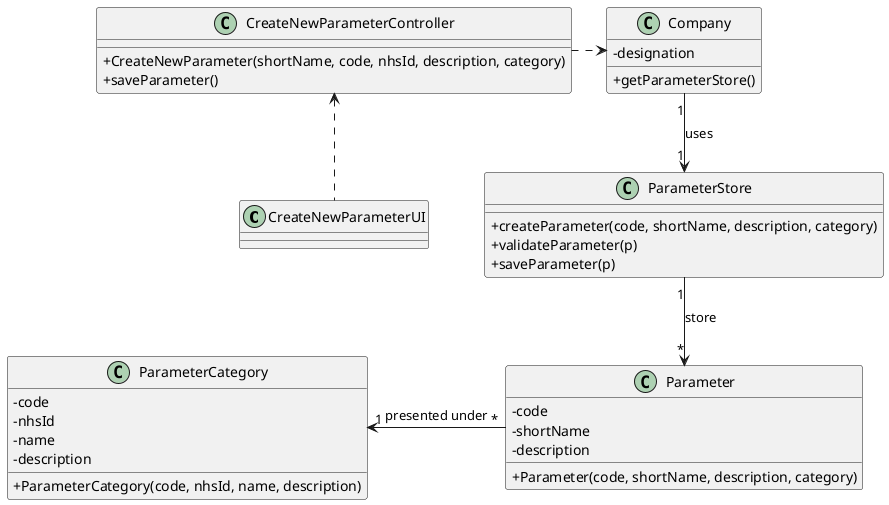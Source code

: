 @startuml
skinparam classAttributeIconSize 0

class CreateNewParameterUI{
}

class CreateNewParameterController{
    +CreateNewParameter(shortName, code, nhsId, description, category)
    +saveParameter()
}

class Company{
	-designation
	+getParameterStore()
}

class Parameter{
    -code
    -shortName
    -description
    +Parameter(code, shortName, description, category)
}

class ParameterStore{
    +createParameter(code, shortName, description, category)
    +validateParameter(p)
    +saveParameter(p)
}

class ParameterCategory{
    -code
    -nhsId
    -name
    -description
    +ParameterCategory(code, nhsId, name, description)
}

CreateNewParameterController <.down. CreateNewParameterUI
CreateNewParameterController .right.> Company
Company"1" --> "1"ParameterStore : uses
ParameterStore"1" --> "*"Parameter : store
Parameter"*" -left-> "1"ParameterCategory : presented under
@enduml
